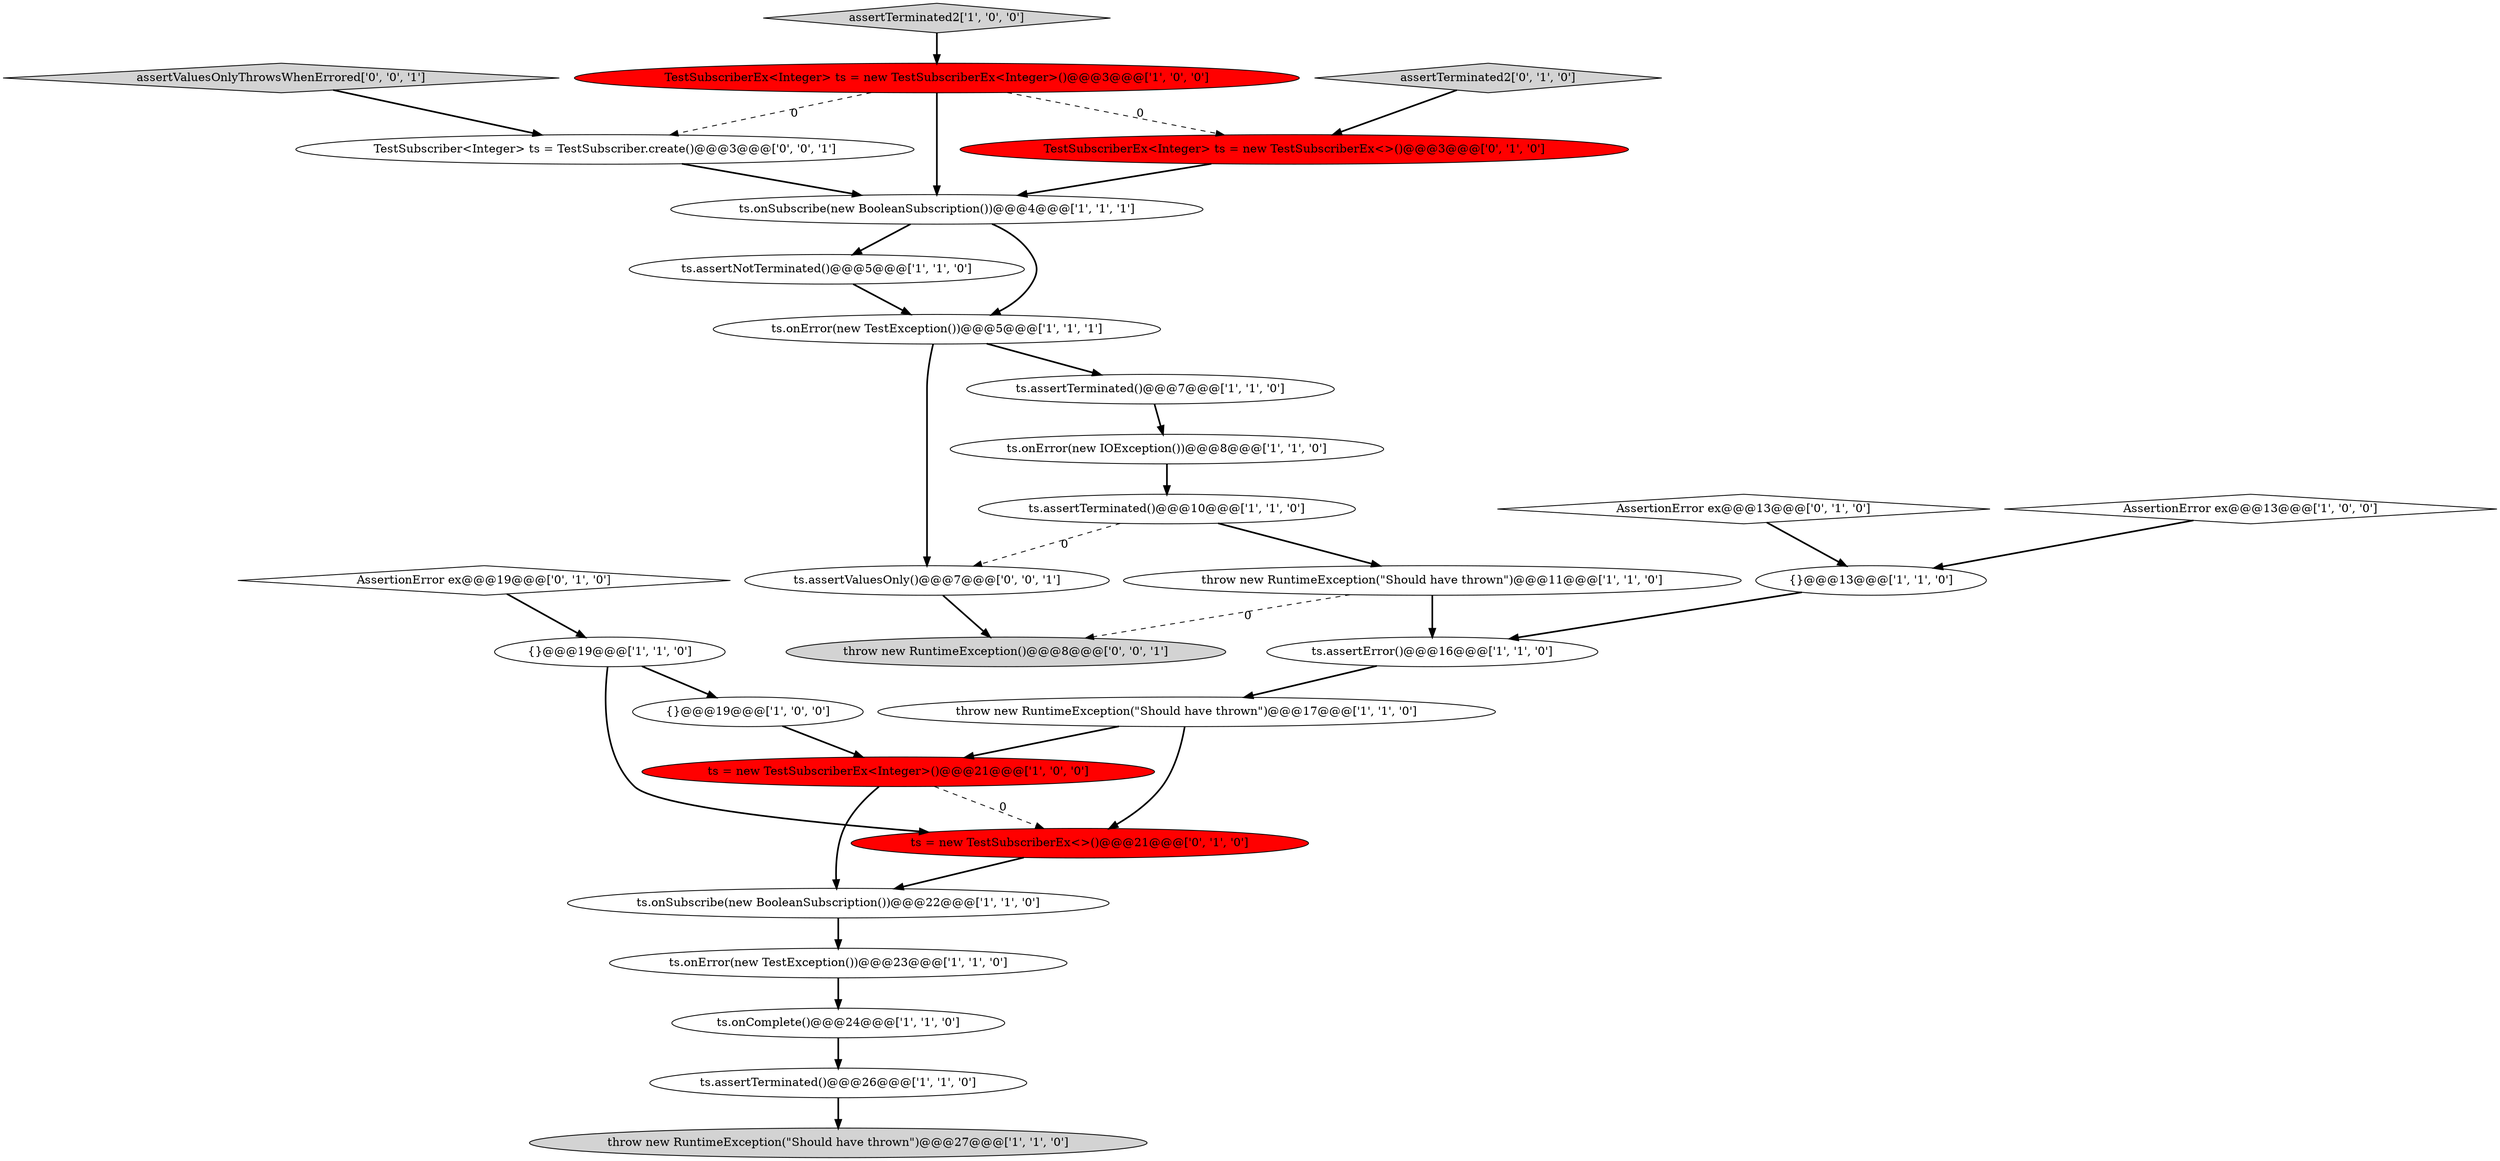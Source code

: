 digraph {
17 [style = filled, label = "ts.onSubscribe(new BooleanSubscription())@@@4@@@['1', '1', '1']", fillcolor = white, shape = ellipse image = "AAA0AAABBB1BBB"];
2 [style = filled, label = "ts.onComplete()@@@24@@@['1', '1', '0']", fillcolor = white, shape = ellipse image = "AAA0AAABBB1BBB"];
1 [style = filled, label = "assertTerminated2['1', '0', '0']", fillcolor = lightgray, shape = diamond image = "AAA0AAABBB1BBB"];
0 [style = filled, label = "{}@@@19@@@['1', '0', '0']", fillcolor = white, shape = ellipse image = "AAA0AAABBB1BBB"];
10 [style = filled, label = "ts.onError(new IOException())@@@8@@@['1', '1', '0']", fillcolor = white, shape = ellipse image = "AAA0AAABBB1BBB"];
5 [style = filled, label = "ts = new TestSubscriberEx<Integer>()@@@21@@@['1', '0', '0']", fillcolor = red, shape = ellipse image = "AAA1AAABBB1BBB"];
13 [style = filled, label = "ts.onError(new TestException())@@@23@@@['1', '1', '0']", fillcolor = white, shape = ellipse image = "AAA0AAABBB1BBB"];
29 [style = filled, label = "ts.assertValuesOnly()@@@7@@@['0', '0', '1']", fillcolor = white, shape = ellipse image = "AAA0AAABBB3BBB"];
14 [style = filled, label = "AssertionError ex@@@13@@@['1', '0', '0']", fillcolor = white, shape = diamond image = "AAA0AAABBB1BBB"];
6 [style = filled, label = "ts.assertError()@@@16@@@['1', '1', '0']", fillcolor = white, shape = ellipse image = "AAA0AAABBB1BBB"];
28 [style = filled, label = "throw new RuntimeException()@@@8@@@['0', '0', '1']", fillcolor = lightgray, shape = ellipse image = "AAA0AAABBB3BBB"];
20 [style = filled, label = "throw new RuntimeException(\"Should have thrown\")@@@27@@@['1', '1', '0']", fillcolor = lightgray, shape = ellipse image = "AAA0AAABBB1BBB"];
27 [style = filled, label = "assertValuesOnlyThrowsWhenErrored['0', '0', '1']", fillcolor = lightgray, shape = diamond image = "AAA0AAABBB3BBB"];
11 [style = filled, label = "TestSubscriberEx<Integer> ts = new TestSubscriberEx<Integer>()@@@3@@@['1', '0', '0']", fillcolor = red, shape = ellipse image = "AAA1AAABBB1BBB"];
3 [style = filled, label = "ts.assertTerminated()@@@10@@@['1', '1', '0']", fillcolor = white, shape = ellipse image = "AAA0AAABBB1BBB"];
4 [style = filled, label = "ts.assertTerminated()@@@7@@@['1', '1', '0']", fillcolor = white, shape = ellipse image = "AAA0AAABBB1BBB"];
23 [style = filled, label = "assertTerminated2['0', '1', '0']", fillcolor = lightgray, shape = diamond image = "AAA0AAABBB2BBB"];
18 [style = filled, label = "throw new RuntimeException(\"Should have thrown\")@@@17@@@['1', '1', '0']", fillcolor = white, shape = ellipse image = "AAA0AAABBB1BBB"];
15 [style = filled, label = "{}@@@13@@@['1', '1', '0']", fillcolor = white, shape = ellipse image = "AAA0AAABBB1BBB"];
22 [style = filled, label = "AssertionError ex@@@19@@@['0', '1', '0']", fillcolor = white, shape = diamond image = "AAA0AAABBB2BBB"];
24 [style = filled, label = "ts = new TestSubscriberEx<>()@@@21@@@['0', '1', '0']", fillcolor = red, shape = ellipse image = "AAA1AAABBB2BBB"];
7 [style = filled, label = "ts.assertTerminated()@@@26@@@['1', '1', '0']", fillcolor = white, shape = ellipse image = "AAA0AAABBB1BBB"];
26 [style = filled, label = "TestSubscriber<Integer> ts = TestSubscriber.create()@@@3@@@['0', '0', '1']", fillcolor = white, shape = ellipse image = "AAA0AAABBB3BBB"];
19 [style = filled, label = "{}@@@19@@@['1', '1', '0']", fillcolor = white, shape = ellipse image = "AAA0AAABBB1BBB"];
21 [style = filled, label = "AssertionError ex@@@13@@@['0', '1', '0']", fillcolor = white, shape = diamond image = "AAA0AAABBB2BBB"];
9 [style = filled, label = "throw new RuntimeException(\"Should have thrown\")@@@11@@@['1', '1', '0']", fillcolor = white, shape = ellipse image = "AAA0AAABBB1BBB"];
8 [style = filled, label = "ts.assertNotTerminated()@@@5@@@['1', '1', '0']", fillcolor = white, shape = ellipse image = "AAA0AAABBB1BBB"];
12 [style = filled, label = "ts.onError(new TestException())@@@5@@@['1', '1', '1']", fillcolor = white, shape = ellipse image = "AAA0AAABBB1BBB"];
25 [style = filled, label = "TestSubscriberEx<Integer> ts = new TestSubscriberEx<>()@@@3@@@['0', '1', '0']", fillcolor = red, shape = ellipse image = "AAA1AAABBB2BBB"];
16 [style = filled, label = "ts.onSubscribe(new BooleanSubscription())@@@22@@@['1', '1', '0']", fillcolor = white, shape = ellipse image = "AAA0AAABBB1BBB"];
3->29 [style = dashed, label="0"];
4->10 [style = bold, label=""];
17->8 [style = bold, label=""];
23->25 [style = bold, label=""];
16->13 [style = bold, label=""];
18->24 [style = bold, label=""];
26->17 [style = bold, label=""];
22->19 [style = bold, label=""];
6->18 [style = bold, label=""];
21->15 [style = bold, label=""];
11->26 [style = dashed, label="0"];
9->28 [style = dashed, label="0"];
5->24 [style = dashed, label="0"];
10->3 [style = bold, label=""];
15->6 [style = bold, label=""];
7->20 [style = bold, label=""];
25->17 [style = bold, label=""];
19->0 [style = bold, label=""];
1->11 [style = bold, label=""];
9->6 [style = bold, label=""];
19->24 [style = bold, label=""];
29->28 [style = bold, label=""];
5->16 [style = bold, label=""];
3->9 [style = bold, label=""];
24->16 [style = bold, label=""];
17->12 [style = bold, label=""];
12->29 [style = bold, label=""];
12->4 [style = bold, label=""];
18->5 [style = bold, label=""];
11->25 [style = dashed, label="0"];
11->17 [style = bold, label=""];
14->15 [style = bold, label=""];
2->7 [style = bold, label=""];
8->12 [style = bold, label=""];
0->5 [style = bold, label=""];
13->2 [style = bold, label=""];
27->26 [style = bold, label=""];
}

